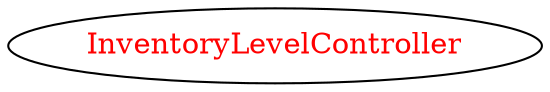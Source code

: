 digraph dependencyGraph {
 concentrate=true;
 ranksep="2.0";
 rankdir="LR"; 
 splines="ortho";
"InventoryLevelController" [fontcolor="red"];
}